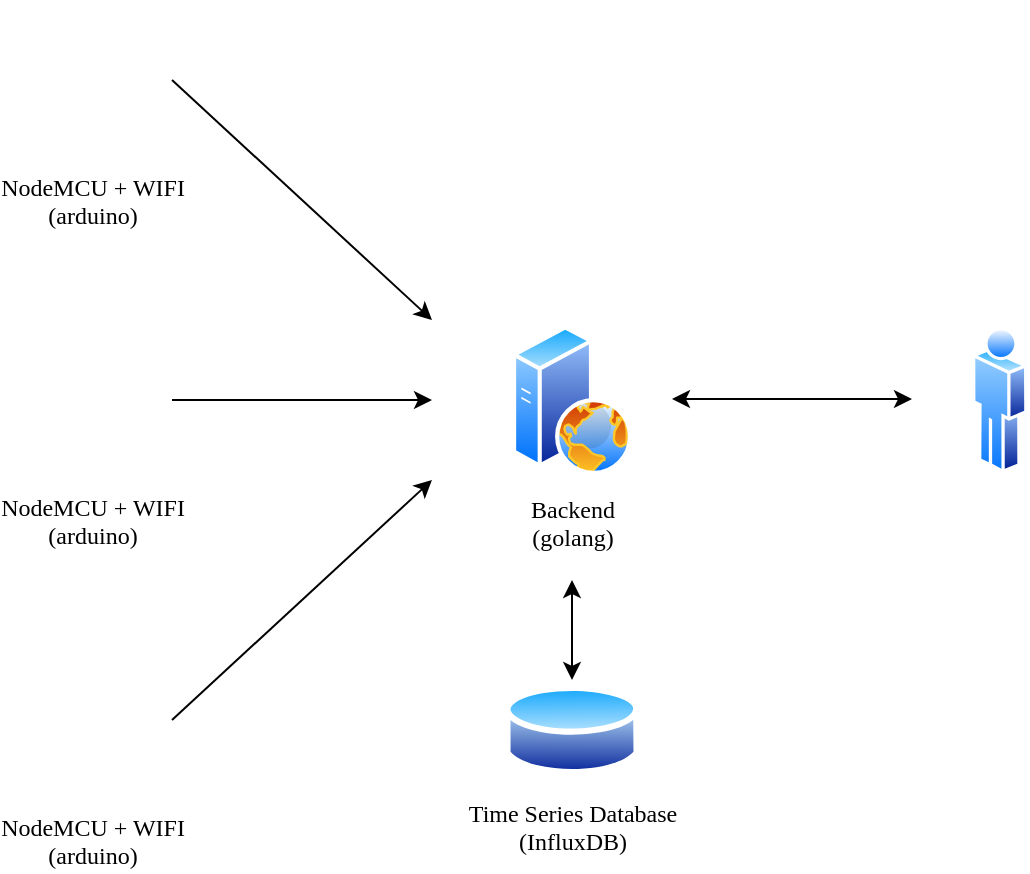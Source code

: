 <mxfile version="13.9.2" type="device"><diagram id="HR-IHzfsO4Ioe333IlIo" name="Page-1"><mxGraphModel dx="1038" dy="575" grid="1" gridSize="10" guides="1" tooltips="1" connect="1" arrows="1" fold="1" page="1" pageScale="1" pageWidth="850" pageHeight="1100" math="0" shadow="0"><root><mxCell id="0"/><mxCell id="1" parent="0"/><mxCell id="8jwUu1CRV5WGvJHvD64g-9" style="edgeStyle=none;rounded=0;orthogonalLoop=1;jettySize=auto;html=1;exitX=1;exitY=0.5;exitDx=0;exitDy=0;fontFamily=Verdana;" edge="1" parent="1" source="8jwUu1CRV5WGvJHvD64g-1"><mxGeometry relative="1" as="geometry"><mxPoint x="250" y="200" as="targetPoint"/></mxGeometry></mxCell><mxCell id="8jwUu1CRV5WGvJHvD64g-1" value="&lt;div&gt;NodeMCU + WIFI&lt;/div&gt;&lt;div&gt;(arduino)&lt;br&gt;&lt;/div&gt;" style="shape=image;html=1;verticalAlign=top;verticalLabelPosition=bottom;labelBackgroundColor=#ffffff;imageAspect=0;aspect=fixed;image=https://cdn2.iconfinder.com/data/icons/electronic-13/480/3-electronic-arduino-chipset-icon-2-128.png;fontFamily=Verdana;" vertex="1" parent="1"><mxGeometry x="40" y="40" width="80" height="80" as="geometry"/></mxCell><mxCell id="8jwUu1CRV5WGvJHvD64g-8" style="edgeStyle=none;rounded=0;orthogonalLoop=1;jettySize=auto;html=1;exitX=1;exitY=0.5;exitDx=0;exitDy=0;fontFamily=Verdana;" edge="1" parent="1" source="8jwUu1CRV5WGvJHvD64g-2"><mxGeometry relative="1" as="geometry"><mxPoint x="250" y="240" as="targetPoint"/></mxGeometry></mxCell><mxCell id="8jwUu1CRV5WGvJHvD64g-2" value="NodeMCU + WIFI&lt;br&gt;(arduino)" style="shape=image;html=1;verticalAlign=top;verticalLabelPosition=bottom;labelBackgroundColor=#ffffff;imageAspect=0;aspect=fixed;image=https://cdn2.iconfinder.com/data/icons/electronic-13/480/3-electronic-arduino-chipset-icon-2-128.png;fontFamily=Verdana;" vertex="1" parent="1"><mxGeometry x="40" y="200" width="80" height="80" as="geometry"/></mxCell><mxCell id="8jwUu1CRV5WGvJHvD64g-10" style="edgeStyle=none;rounded=0;orthogonalLoop=1;jettySize=auto;html=1;exitX=1;exitY=0.5;exitDx=0;exitDy=0;fontFamily=Verdana;" edge="1" parent="1" source="8jwUu1CRV5WGvJHvD64g-3"><mxGeometry relative="1" as="geometry"><mxPoint x="250" y="280" as="targetPoint"/></mxGeometry></mxCell><mxCell id="8jwUu1CRV5WGvJHvD64g-3" value="NodeMCU + WIFI&lt;br&gt;(arduino)" style="shape=image;html=1;verticalAlign=top;verticalLabelPosition=bottom;labelBackgroundColor=#ffffff;imageAspect=0;aspect=fixed;image=https://cdn2.iconfinder.com/data/icons/electronic-13/480/3-electronic-arduino-chipset-icon-2-128.png;sketch=0;fontFamily=Verdana;" vertex="1" parent="1"><mxGeometry x="40" y="360" width="80" height="80" as="geometry"/></mxCell><mxCell id="8jwUu1CRV5WGvJHvD64g-4" value="&lt;div&gt;Backend&lt;/div&gt;&lt;div&gt;(golang)&lt;br&gt;&lt;/div&gt;" style="aspect=fixed;perimeter=ellipsePerimeter;html=1;align=center;shadow=0;dashed=0;spacingTop=3;image;image=img/lib/active_directory/web_server.svg;sketch=0;fontFamily=Verdana;" vertex="1" parent="1"><mxGeometry x="290" y="202.5" width="60" height="75" as="geometry"/></mxCell><mxCell id="8jwUu1CRV5WGvJHvD64g-12" style="edgeStyle=none;rounded=0;orthogonalLoop=1;jettySize=auto;html=1;exitX=0.5;exitY=0;exitDx=0;exitDy=0;fontFamily=Verdana;startArrow=classic;startFill=1;" edge="1" parent="1" source="8jwUu1CRV5WGvJHvD64g-11"><mxGeometry relative="1" as="geometry"><mxPoint x="320" y="330" as="targetPoint"/></mxGeometry></mxCell><mxCell id="8jwUu1CRV5WGvJHvD64g-11" value="&lt;div&gt;Time Series Database&lt;/div&gt;&lt;div&gt;(InfluxDB)&lt;br&gt;&lt;/div&gt;" style="aspect=fixed;perimeter=ellipsePerimeter;html=1;align=center;shadow=0;dashed=0;spacingTop=3;image;image=img/lib/active_directory/database.svg;sketch=0;fontFamily=Verdana;" vertex="1" parent="1"><mxGeometry x="286.215" y="380" width="67.57" height="50" as="geometry"/></mxCell><mxCell id="8jwUu1CRV5WGvJHvD64g-14" value="" style="aspect=fixed;perimeter=ellipsePerimeter;html=1;align=center;shadow=0;dashed=0;spacingTop=3;image;image=img/lib/active_directory/user.svg;sketch=0;fontFamily=Verdana;" vertex="1" parent="1"><mxGeometry x="520" y="202.5" width="27.75" height="75" as="geometry"/></mxCell><mxCell id="8jwUu1CRV5WGvJHvD64g-16" value="" style="endArrow=classic;startArrow=classic;html=1;fontFamily=Verdana;" edge="1" parent="1"><mxGeometry width="50" height="50" relative="1" as="geometry"><mxPoint x="370" y="239.5" as="sourcePoint"/><mxPoint x="490" y="239.5" as="targetPoint"/></mxGeometry></mxCell></root></mxGraphModel></diagram></mxfile>